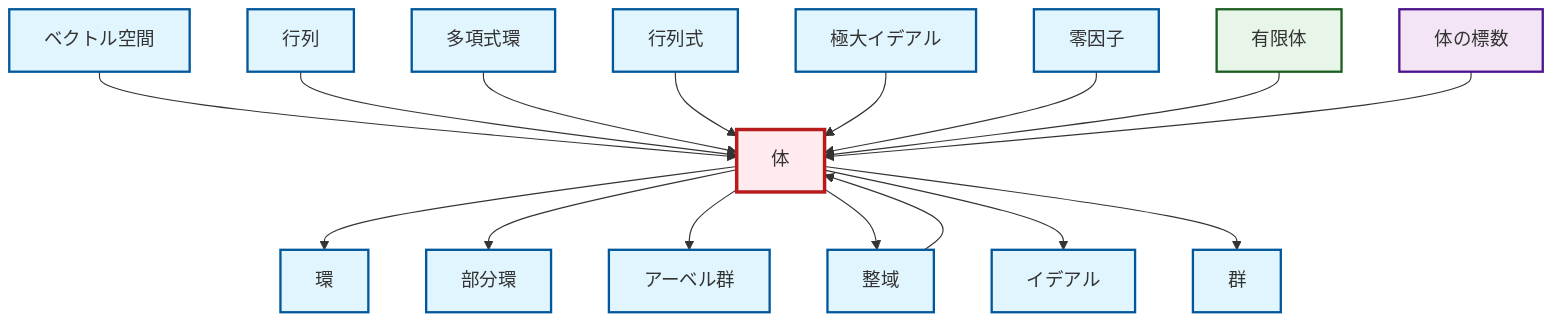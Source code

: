 graph TD
    classDef definition fill:#e1f5fe,stroke:#01579b,stroke-width:2px
    classDef theorem fill:#f3e5f5,stroke:#4a148c,stroke-width:2px
    classDef axiom fill:#fff3e0,stroke:#e65100,stroke-width:2px
    classDef example fill:#e8f5e9,stroke:#1b5e20,stroke-width:2px
    classDef current fill:#ffebee,stroke:#b71c1c,stroke-width:3px
    def-ring["環"]:::definition
    def-vector-space["ベクトル空間"]:::definition
    def-matrix["行列"]:::definition
    def-abelian-group["アーベル群"]:::definition
    def-ideal["イデアル"]:::definition
    def-integral-domain["整域"]:::definition
    def-polynomial-ring["多項式環"]:::definition
    ex-finite-field["有限体"]:::example
    def-determinant["行列式"]:::definition
    def-field["体"]:::definition
    def-maximal-ideal["極大イデアル"]:::definition
    def-zero-divisor["零因子"]:::definition
    thm-field-characteristic["体の標数"]:::theorem
    def-group["群"]:::definition
    def-subring["部分環"]:::definition
    def-integral-domain --> def-field
    def-field --> def-ring
    def-field --> def-subring
    def-field --> def-abelian-group
    def-vector-space --> def-field
    def-field --> def-integral-domain
    def-matrix --> def-field
    def-polynomial-ring --> def-field
    def-determinant --> def-field
    def-field --> def-ideal
    def-maximal-ideal --> def-field
    def-zero-divisor --> def-field
    ex-finite-field --> def-field
    thm-field-characteristic --> def-field
    def-field --> def-group
    class def-field current